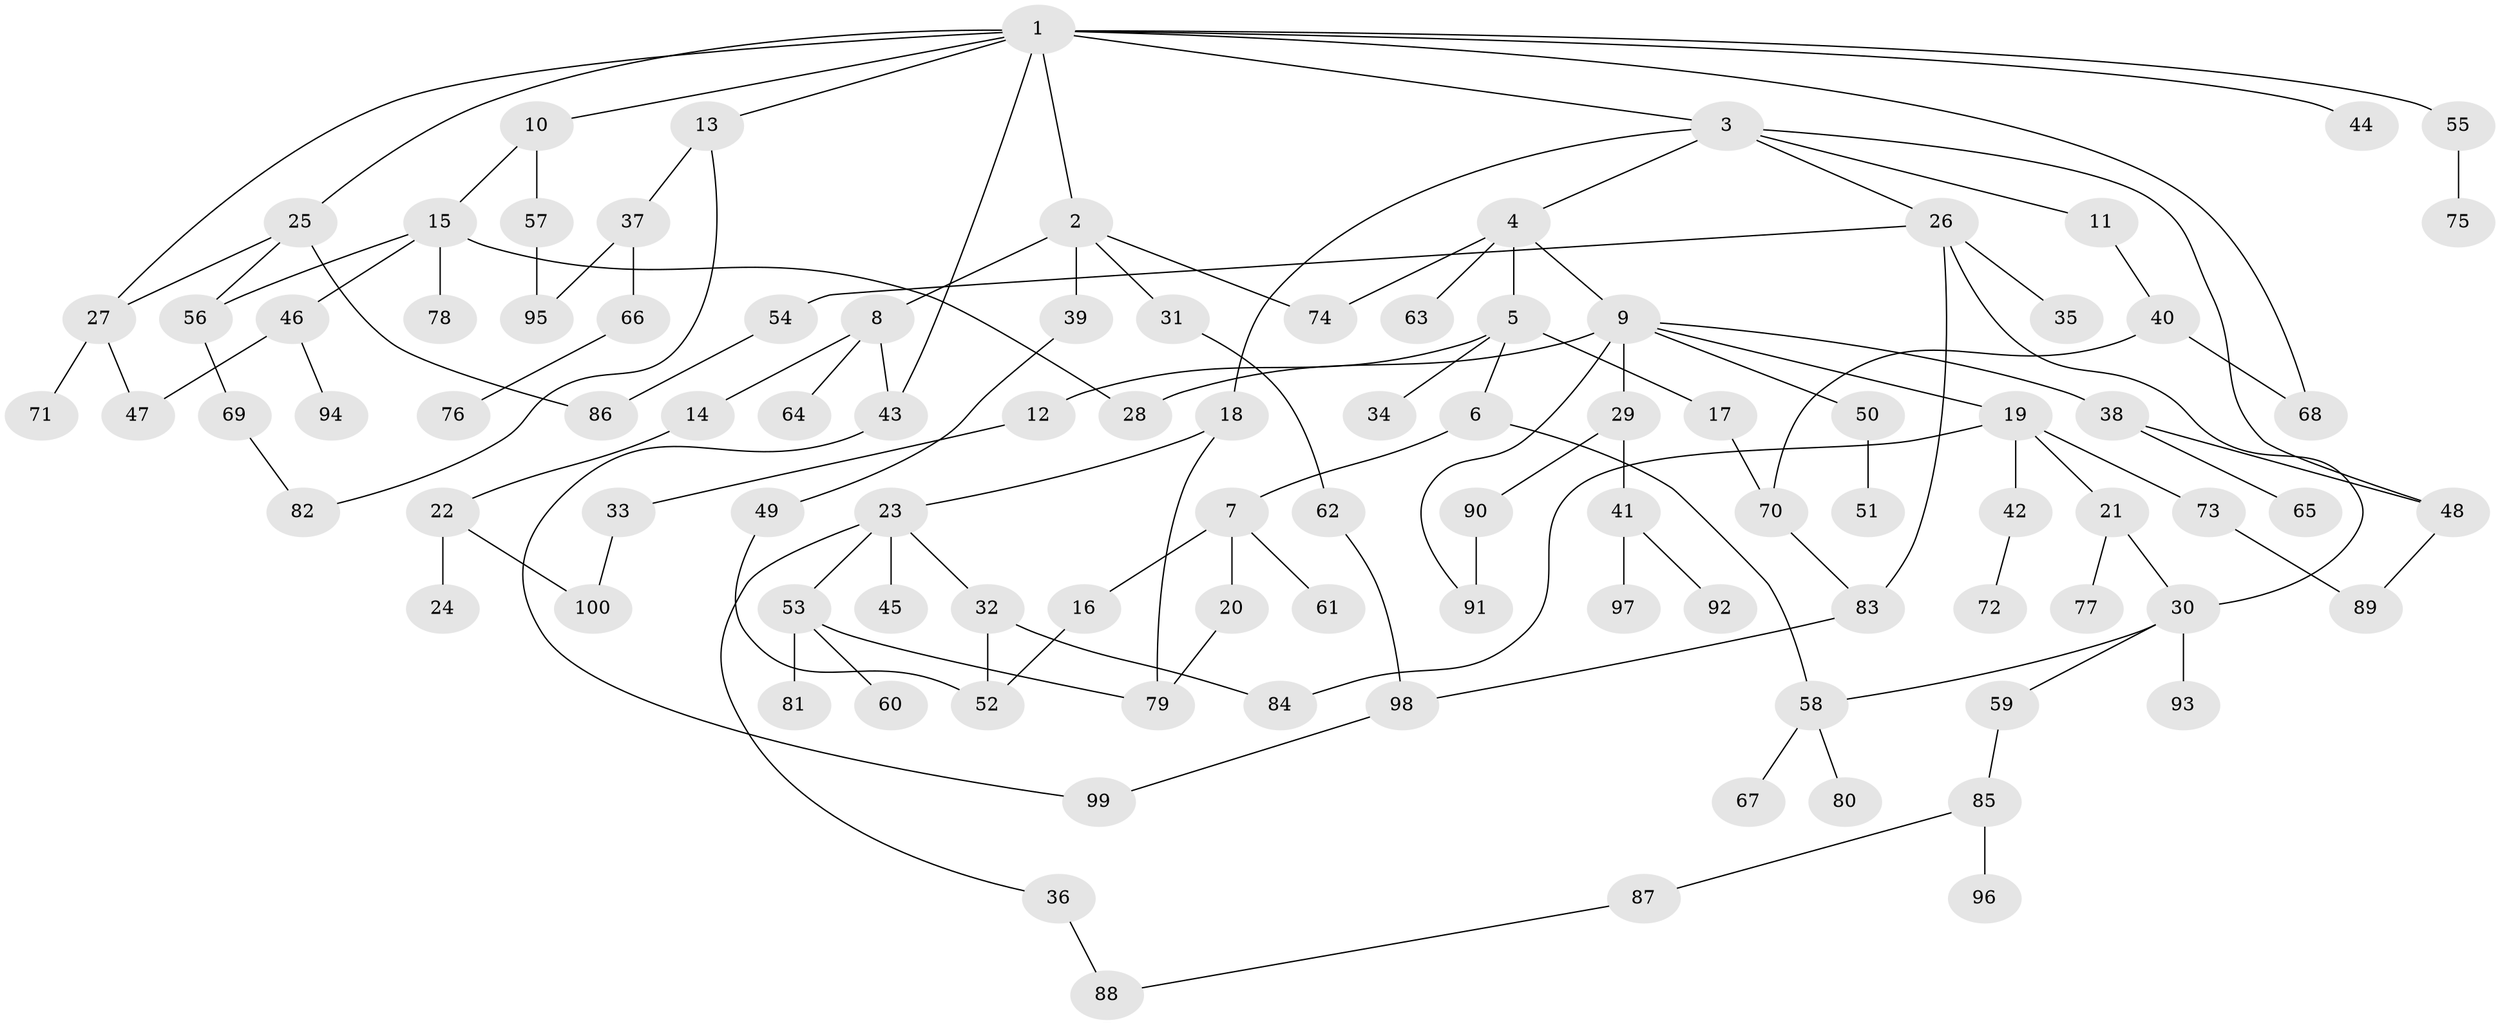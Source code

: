 // Generated by graph-tools (version 1.1) at 2025/38/02/21/25 10:38:52]
// undirected, 100 vertices, 125 edges
graph export_dot {
graph [start="1"]
  node [color=gray90,style=filled];
  1;
  2;
  3;
  4;
  5;
  6;
  7;
  8;
  9;
  10;
  11;
  12;
  13;
  14;
  15;
  16;
  17;
  18;
  19;
  20;
  21;
  22;
  23;
  24;
  25;
  26;
  27;
  28;
  29;
  30;
  31;
  32;
  33;
  34;
  35;
  36;
  37;
  38;
  39;
  40;
  41;
  42;
  43;
  44;
  45;
  46;
  47;
  48;
  49;
  50;
  51;
  52;
  53;
  54;
  55;
  56;
  57;
  58;
  59;
  60;
  61;
  62;
  63;
  64;
  65;
  66;
  67;
  68;
  69;
  70;
  71;
  72;
  73;
  74;
  75;
  76;
  77;
  78;
  79;
  80;
  81;
  82;
  83;
  84;
  85;
  86;
  87;
  88;
  89;
  90;
  91;
  92;
  93;
  94;
  95;
  96;
  97;
  98;
  99;
  100;
  1 -- 2;
  1 -- 3;
  1 -- 10;
  1 -- 13;
  1 -- 25;
  1 -- 44;
  1 -- 55;
  1 -- 68;
  1 -- 27;
  1 -- 43;
  2 -- 8;
  2 -- 31;
  2 -- 39;
  2 -- 74;
  3 -- 4;
  3 -- 11;
  3 -- 18;
  3 -- 26;
  3 -- 48;
  4 -- 5;
  4 -- 9;
  4 -- 63;
  4 -- 74;
  5 -- 6;
  5 -- 12;
  5 -- 17;
  5 -- 34;
  6 -- 7;
  6 -- 58;
  7 -- 16;
  7 -- 20;
  7 -- 61;
  8 -- 14;
  8 -- 43;
  8 -- 64;
  9 -- 19;
  9 -- 28;
  9 -- 29;
  9 -- 38;
  9 -- 50;
  9 -- 91;
  10 -- 15;
  10 -- 57;
  11 -- 40;
  12 -- 33;
  13 -- 37;
  13 -- 82;
  14 -- 22;
  15 -- 46;
  15 -- 78;
  15 -- 56;
  15 -- 28;
  16 -- 52;
  17 -- 70;
  18 -- 23;
  18 -- 79;
  19 -- 21;
  19 -- 42;
  19 -- 73;
  19 -- 84;
  20 -- 79;
  21 -- 77;
  21 -- 30;
  22 -- 24;
  22 -- 100;
  23 -- 32;
  23 -- 36;
  23 -- 45;
  23 -- 53;
  25 -- 27;
  25 -- 56;
  25 -- 86;
  26 -- 30;
  26 -- 35;
  26 -- 54;
  26 -- 83;
  27 -- 71;
  27 -- 47;
  29 -- 41;
  29 -- 90;
  30 -- 59;
  30 -- 93;
  30 -- 58;
  31 -- 62;
  32 -- 52;
  32 -- 84;
  33 -- 100;
  36 -- 88;
  37 -- 66;
  37 -- 95;
  38 -- 48;
  38 -- 65;
  39 -- 49;
  40 -- 68;
  40 -- 70;
  41 -- 92;
  41 -- 97;
  42 -- 72;
  43 -- 99;
  46 -- 47;
  46 -- 94;
  48 -- 89;
  49 -- 52;
  50 -- 51;
  53 -- 60;
  53 -- 81;
  53 -- 79;
  54 -- 86;
  55 -- 75;
  56 -- 69;
  57 -- 95;
  58 -- 67;
  58 -- 80;
  59 -- 85;
  62 -- 98;
  66 -- 76;
  69 -- 82;
  70 -- 83;
  73 -- 89;
  83 -- 98;
  85 -- 87;
  85 -- 96;
  87 -- 88;
  90 -- 91;
  98 -- 99;
}

